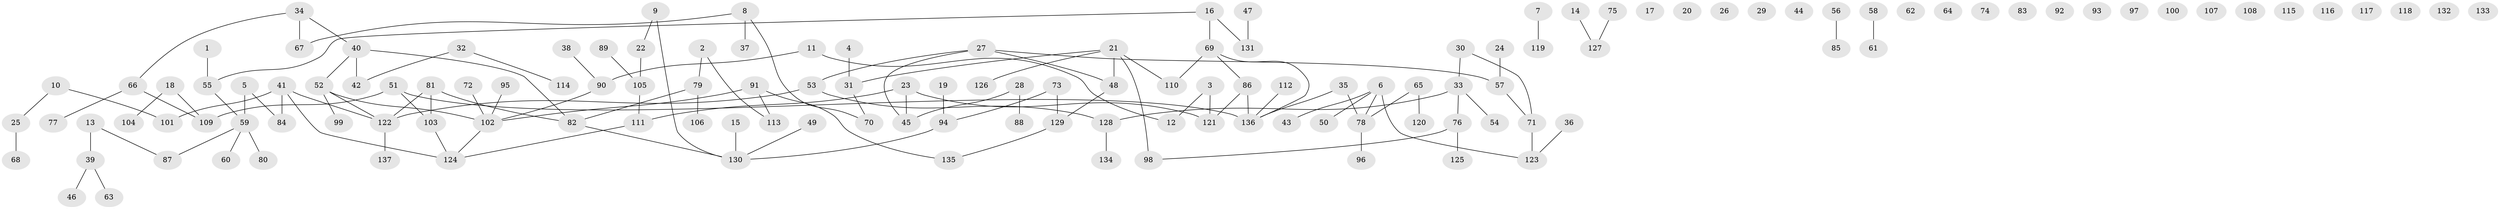 // Generated by graph-tools (version 1.1) at 2025/33/03/09/25 02:33:36]
// undirected, 137 vertices, 129 edges
graph export_dot {
graph [start="1"]
  node [color=gray90,style=filled];
  1;
  2;
  3;
  4;
  5;
  6;
  7;
  8;
  9;
  10;
  11;
  12;
  13;
  14;
  15;
  16;
  17;
  18;
  19;
  20;
  21;
  22;
  23;
  24;
  25;
  26;
  27;
  28;
  29;
  30;
  31;
  32;
  33;
  34;
  35;
  36;
  37;
  38;
  39;
  40;
  41;
  42;
  43;
  44;
  45;
  46;
  47;
  48;
  49;
  50;
  51;
  52;
  53;
  54;
  55;
  56;
  57;
  58;
  59;
  60;
  61;
  62;
  63;
  64;
  65;
  66;
  67;
  68;
  69;
  70;
  71;
  72;
  73;
  74;
  75;
  76;
  77;
  78;
  79;
  80;
  81;
  82;
  83;
  84;
  85;
  86;
  87;
  88;
  89;
  90;
  91;
  92;
  93;
  94;
  95;
  96;
  97;
  98;
  99;
  100;
  101;
  102;
  103;
  104;
  105;
  106;
  107;
  108;
  109;
  110;
  111;
  112;
  113;
  114;
  115;
  116;
  117;
  118;
  119;
  120;
  121;
  122;
  123;
  124;
  125;
  126;
  127;
  128;
  129;
  130;
  131;
  132;
  133;
  134;
  135;
  136;
  137;
  1 -- 55;
  2 -- 79;
  2 -- 113;
  3 -- 12;
  3 -- 121;
  4 -- 31;
  5 -- 59;
  5 -- 84;
  6 -- 43;
  6 -- 50;
  6 -- 78;
  6 -- 123;
  7 -- 119;
  8 -- 37;
  8 -- 67;
  8 -- 70;
  9 -- 22;
  9 -- 130;
  10 -- 25;
  10 -- 101;
  11 -- 12;
  11 -- 90;
  13 -- 39;
  13 -- 87;
  14 -- 127;
  15 -- 130;
  16 -- 55;
  16 -- 69;
  16 -- 131;
  18 -- 104;
  18 -- 109;
  19 -- 94;
  21 -- 31;
  21 -- 48;
  21 -- 98;
  21 -- 110;
  21 -- 126;
  22 -- 105;
  23 -- 45;
  23 -- 111;
  23 -- 121;
  24 -- 57;
  25 -- 68;
  27 -- 45;
  27 -- 48;
  27 -- 53;
  27 -- 57;
  28 -- 45;
  28 -- 88;
  30 -- 33;
  30 -- 71;
  31 -- 70;
  32 -- 42;
  32 -- 114;
  33 -- 54;
  33 -- 76;
  33 -- 128;
  34 -- 40;
  34 -- 66;
  34 -- 67;
  35 -- 78;
  35 -- 136;
  36 -- 123;
  38 -- 90;
  39 -- 46;
  39 -- 63;
  40 -- 42;
  40 -- 52;
  40 -- 82;
  41 -- 84;
  41 -- 101;
  41 -- 122;
  41 -- 124;
  47 -- 131;
  48 -- 129;
  49 -- 130;
  51 -- 103;
  51 -- 109;
  51 -- 136;
  52 -- 99;
  52 -- 102;
  52 -- 122;
  53 -- 122;
  53 -- 128;
  55 -- 59;
  56 -- 85;
  57 -- 71;
  58 -- 61;
  59 -- 60;
  59 -- 80;
  59 -- 87;
  65 -- 78;
  65 -- 120;
  66 -- 77;
  66 -- 109;
  69 -- 86;
  69 -- 110;
  69 -- 136;
  71 -- 123;
  72 -- 102;
  73 -- 94;
  73 -- 129;
  75 -- 127;
  76 -- 98;
  76 -- 125;
  78 -- 96;
  79 -- 82;
  79 -- 106;
  81 -- 82;
  81 -- 103;
  81 -- 122;
  82 -- 130;
  86 -- 121;
  86 -- 136;
  89 -- 105;
  90 -- 102;
  91 -- 102;
  91 -- 113;
  91 -- 135;
  94 -- 130;
  95 -- 102;
  102 -- 124;
  103 -- 124;
  105 -- 111;
  111 -- 124;
  112 -- 136;
  122 -- 137;
  128 -- 134;
  129 -- 135;
}

